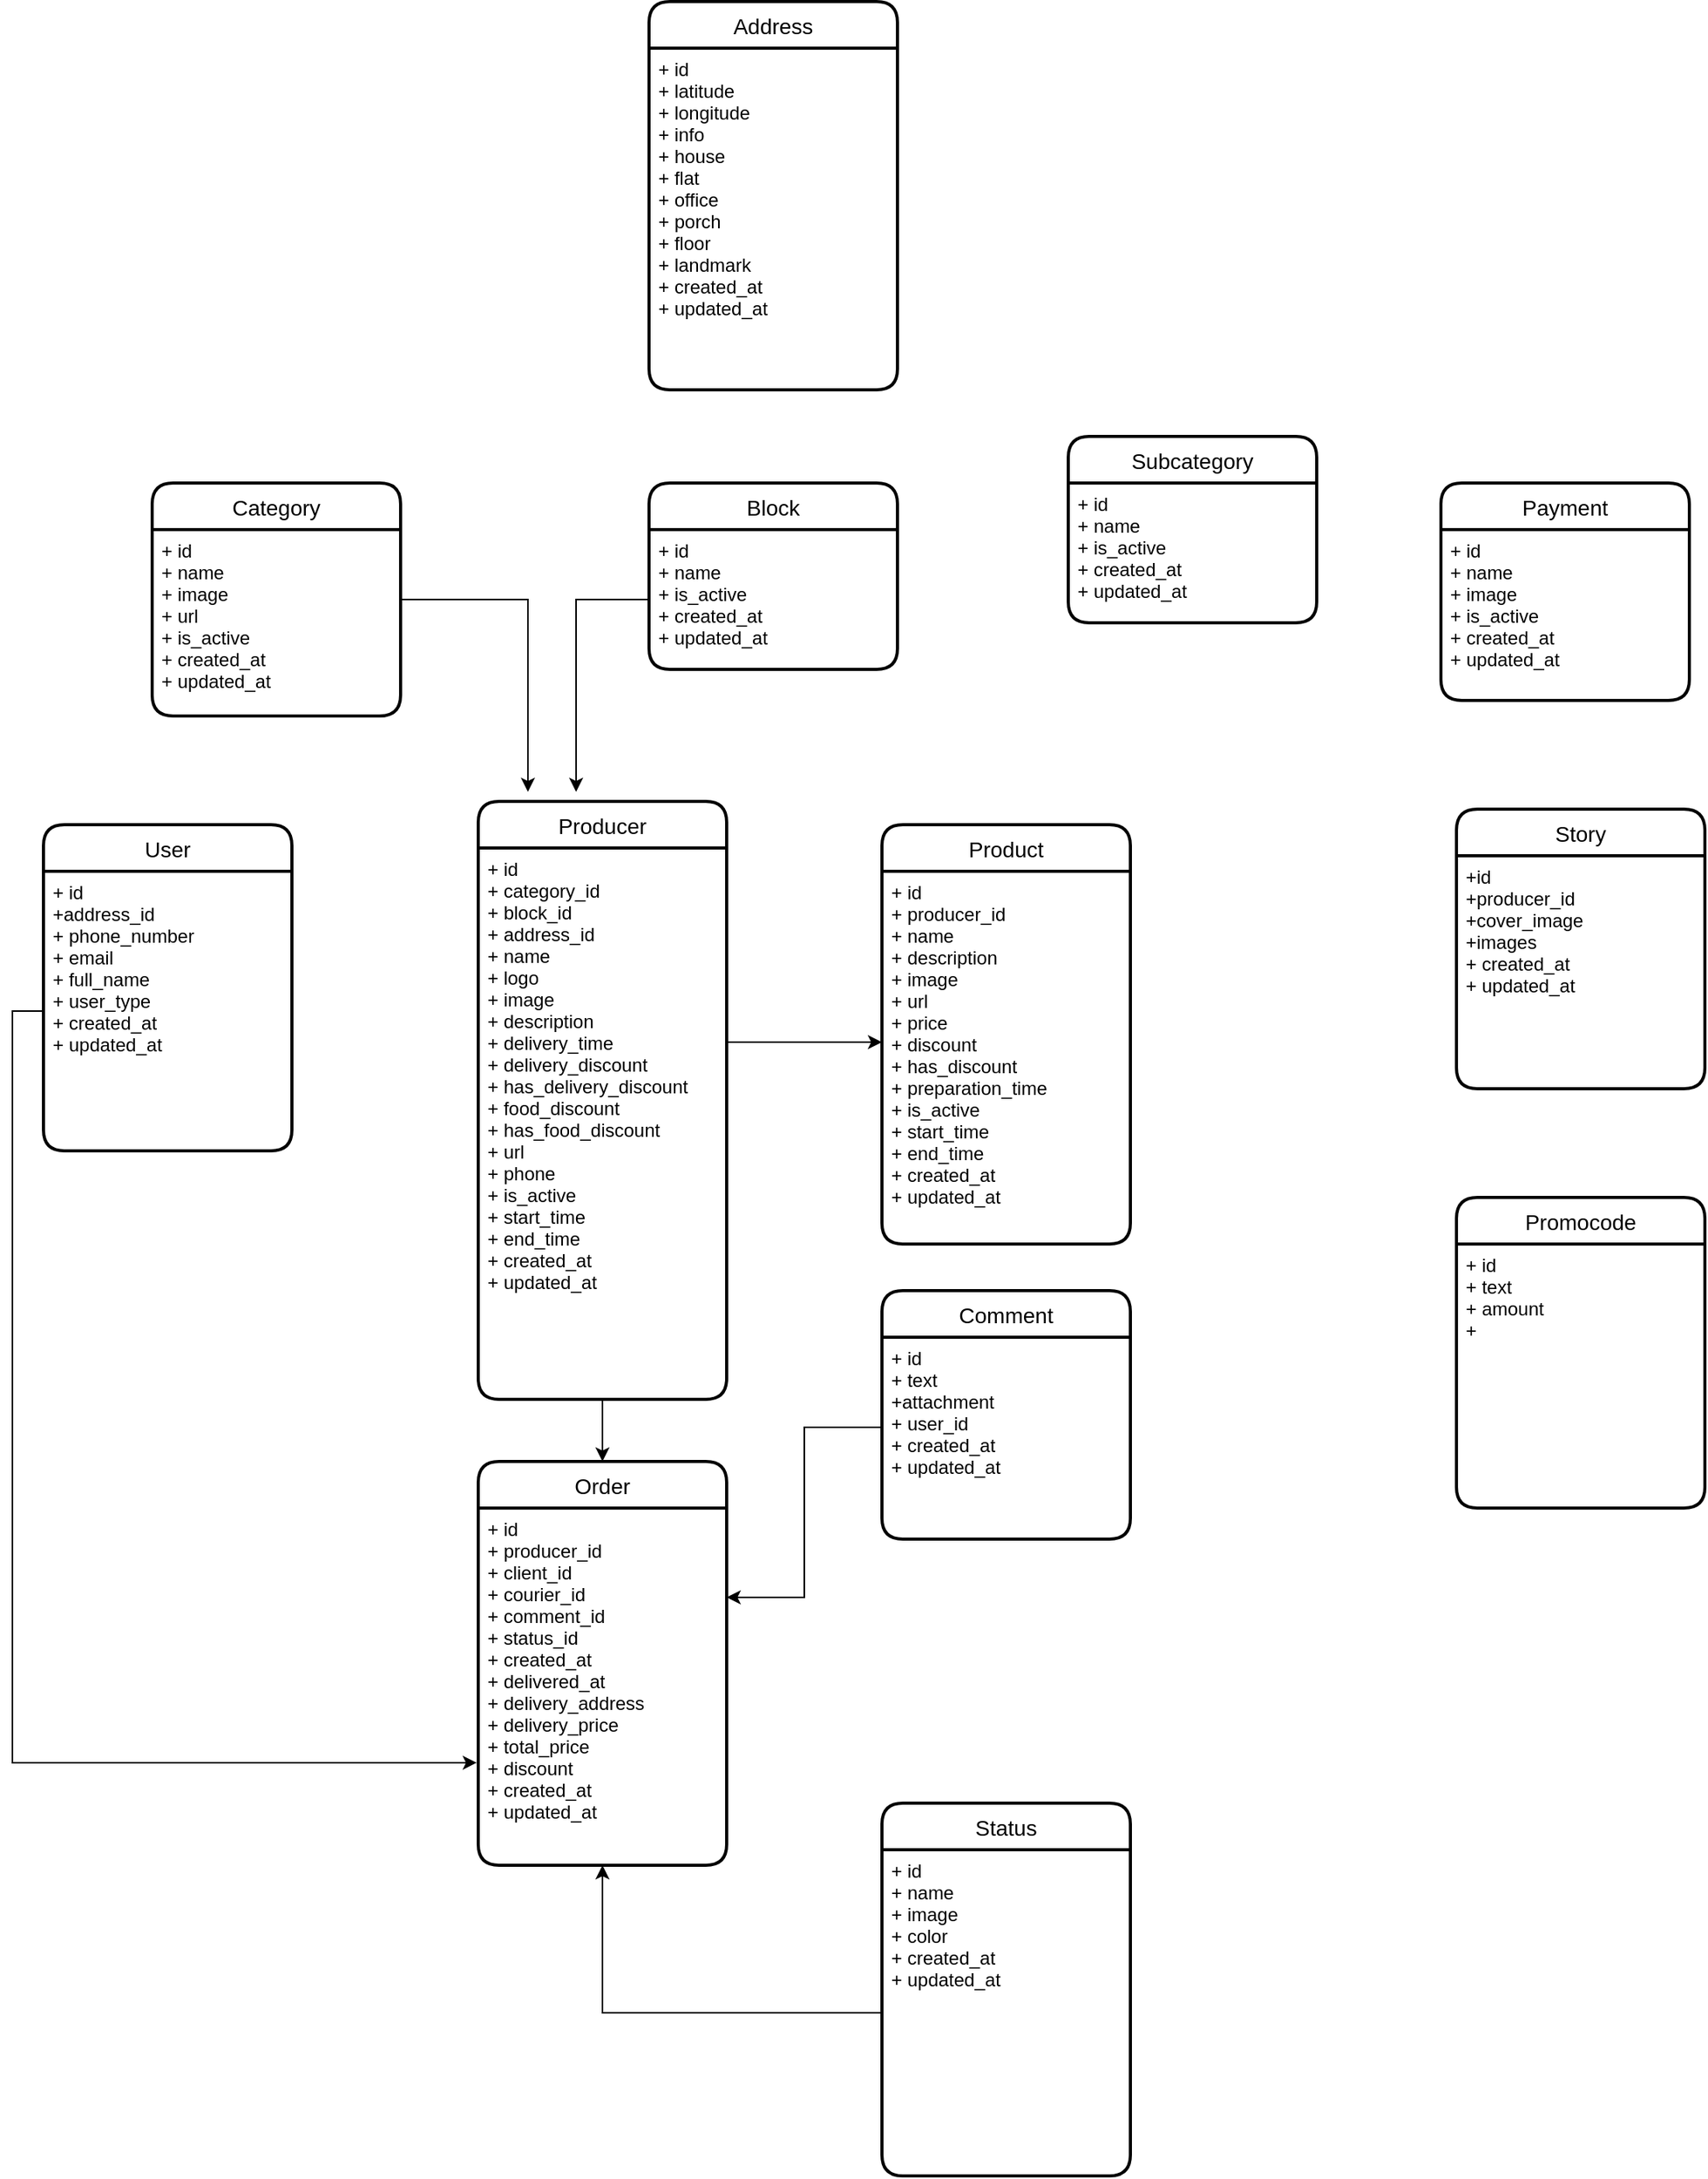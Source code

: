 <mxfile version="14.7.7" type="github">
  <diagram id="nF-A2nRK-dEDCzHfG-Gk" name="Page-1">
    <mxGraphModel dx="1267" dy="1945" grid="1" gridSize="10" guides="1" tooltips="1" connect="1" arrows="1" fold="1" page="1" pageScale="1" pageWidth="850" pageHeight="1100" math="0" shadow="0">
      <root>
        <mxCell id="0" />
        <mxCell id="1" parent="0" />
        <mxCell id="DlSo0oBrCKsOZBYuvurM-24" value="User" style="swimlane;childLayout=stackLayout;horizontal=1;startSize=30;horizontalStack=0;rounded=1;fontSize=14;fontStyle=0;strokeWidth=2;resizeParent=0;resizeLast=1;shadow=0;dashed=0;align=center;" parent="1" vertex="1">
          <mxGeometry x="100" y="420" width="160" height="210" as="geometry" />
        </mxCell>
        <mxCell id="DlSo0oBrCKsOZBYuvurM-25" value="+ id&#xa;+address_id&#xa;+ phone_number&#xa;+ email&#xa;+ full_name&#xa;+ user_type&#xa;+ created_at&#xa;+ updated_at&#xa;&#xa;" style="align=left;strokeColor=none;fillColor=none;spacingLeft=4;fontSize=12;verticalAlign=top;resizable=0;rotatable=0;part=1;" parent="DlSo0oBrCKsOZBYuvurM-24" vertex="1">
          <mxGeometry y="30" width="160" height="180" as="geometry" />
        </mxCell>
        <mxCell id="DlSo0oBrCKsOZBYuvurM-46" style="edgeStyle=orthogonalEdgeStyle;rounded=0;orthogonalLoop=1;jettySize=auto;html=1;entryX=0.5;entryY=0;entryDx=0;entryDy=0;" parent="1" source="DlSo0oBrCKsOZBYuvurM-26" target="DlSo0oBrCKsOZBYuvurM-34" edge="1">
          <mxGeometry relative="1" as="geometry" />
        </mxCell>
        <mxCell id="DlSo0oBrCKsOZBYuvurM-26" value="Producer" style="swimlane;childLayout=stackLayout;horizontal=1;startSize=30;horizontalStack=0;rounded=1;fontSize=14;fontStyle=0;strokeWidth=2;resizeParent=0;resizeLast=1;shadow=0;dashed=0;align=center;" parent="1" vertex="1">
          <mxGeometry x="380" y="405" width="160" height="385" as="geometry" />
        </mxCell>
        <mxCell id="DlSo0oBrCKsOZBYuvurM-27" value="+ id&#xa;+ category_id&#xa;+ block_id&#xa;+ address_id&#xa;+ name&#xa;+ logo&#xa;+ image&#xa;+ description&#xa;+ delivery_time&#xa;+ delivery_discount&#xa;+ has_delivery_discount&#xa;+ food_discount&#xa;+ has_food_discount&#xa;+ url&#xa;+ phone&#xa;+ is_active&#xa;+ start_time&#xa;+ end_time&#xa;+ created_at&#xa;+ updated_at" style="align=left;strokeColor=none;fillColor=none;spacingLeft=4;fontSize=12;verticalAlign=top;resizable=0;rotatable=0;part=1;" parent="DlSo0oBrCKsOZBYuvurM-26" vertex="1">
          <mxGeometry y="30" width="160" height="355" as="geometry" />
        </mxCell>
        <mxCell id="DlSo0oBrCKsOZBYuvurM-29" value="Product" style="swimlane;childLayout=stackLayout;horizontal=1;startSize=30;horizontalStack=0;rounded=1;fontSize=14;fontStyle=0;strokeWidth=2;resizeParent=0;resizeLast=1;shadow=0;dashed=0;align=center;" parent="1" vertex="1">
          <mxGeometry x="640" y="420" width="160" height="270" as="geometry" />
        </mxCell>
        <mxCell id="DlSo0oBrCKsOZBYuvurM-30" value="+ id&#xa;+ producer_id&#xa;+ name&#xa;+ description&#xa;+ image&#xa;+ url&#xa;+ price&#xa;+ discount&#xa;+ has_discount&#xa;+ preparation_time&#xa;+ is_active&#xa;+ start_time&#xa;+ end_time&#xa;+ created_at&#xa;+ updated_at" style="align=left;strokeColor=none;fillColor=none;spacingLeft=4;fontSize=12;verticalAlign=top;resizable=0;rotatable=0;part=1;" parent="DlSo0oBrCKsOZBYuvurM-29" vertex="1">
          <mxGeometry y="30" width="160" height="240" as="geometry" />
        </mxCell>
        <mxCell id="DlSo0oBrCKsOZBYuvurM-31" value="Category" style="swimlane;childLayout=stackLayout;horizontal=1;startSize=30;horizontalStack=0;rounded=1;fontSize=14;fontStyle=0;strokeWidth=2;resizeParent=0;resizeLast=1;shadow=0;dashed=0;align=center;" parent="1" vertex="1">
          <mxGeometry x="170" y="200" width="160" height="150" as="geometry" />
        </mxCell>
        <mxCell id="DlSo0oBrCKsOZBYuvurM-32" value="+ id&#xa;+ name&#xa;+ image&#xa;+ url&#xa;+ is_active&#xa;+ created_at&#xa;+ updated_at" style="align=left;strokeColor=none;fillColor=none;spacingLeft=4;fontSize=12;verticalAlign=top;resizable=0;rotatable=0;part=1;" parent="DlSo0oBrCKsOZBYuvurM-31" vertex="1">
          <mxGeometry y="30" width="160" height="120" as="geometry" />
        </mxCell>
        <mxCell id="DlSo0oBrCKsOZBYuvurM-34" value="Order" style="swimlane;childLayout=stackLayout;horizontal=1;startSize=30;horizontalStack=0;rounded=1;fontSize=14;fontStyle=0;strokeWidth=2;resizeParent=0;resizeLast=1;shadow=0;dashed=0;align=center;" parent="1" vertex="1">
          <mxGeometry x="380" y="830" width="160" height="260" as="geometry" />
        </mxCell>
        <mxCell id="DlSo0oBrCKsOZBYuvurM-35" value="+ id&#xa;+ producer_id&#xa;+ client_id&#xa;+ courier_id&#xa;+ comment_id&#xa;+ status_id&#xa;+ created_at&#xa;+ delivered_at&#xa;+ delivery_address&#xa;+ delivery_price&#xa;+ total_price&#xa;+ discount&#xa;+ created_at&#xa;+ updated_at&#xa;" style="align=left;strokeColor=none;fillColor=none;spacingLeft=4;fontSize=12;verticalAlign=top;resizable=0;rotatable=0;part=1;" parent="DlSo0oBrCKsOZBYuvurM-34" vertex="1">
          <mxGeometry y="30" width="160" height="230" as="geometry" />
        </mxCell>
        <mxCell id="DlSo0oBrCKsOZBYuvurM-36" value="Comment" style="swimlane;childLayout=stackLayout;horizontal=1;startSize=30;horizontalStack=0;rounded=1;fontSize=14;fontStyle=0;strokeWidth=2;resizeParent=0;resizeLast=1;shadow=0;dashed=0;align=center;" parent="1" vertex="1">
          <mxGeometry x="640" y="720" width="160" height="160" as="geometry" />
        </mxCell>
        <mxCell id="DlSo0oBrCKsOZBYuvurM-37" value="+ id&#xa;+ text&#xa;+attachment&#xa;+ user_id&#xa;+ created_at&#xa;+ updated_at&#xa;" style="align=left;strokeColor=none;fillColor=none;spacingLeft=4;fontSize=12;verticalAlign=top;resizable=0;rotatable=0;part=1;" parent="DlSo0oBrCKsOZBYuvurM-36" vertex="1">
          <mxGeometry y="30" width="160" height="130" as="geometry" />
        </mxCell>
        <mxCell id="DlSo0oBrCKsOZBYuvurM-42" style="edgeStyle=orthogonalEdgeStyle;rounded=0;orthogonalLoop=1;jettySize=auto;html=1;exitX=0;exitY=0.5;exitDx=0;exitDy=0;entryX=0.394;entryY=-0.016;entryDx=0;entryDy=0;entryPerimeter=0;" parent="1" source="DlSo0oBrCKsOZBYuvurM-39" target="DlSo0oBrCKsOZBYuvurM-26" edge="1">
          <mxGeometry relative="1" as="geometry">
            <Array as="points">
              <mxPoint x="443" y="275" />
            </Array>
          </mxGeometry>
        </mxCell>
        <mxCell id="DlSo0oBrCKsOZBYuvurM-38" value="Block" style="swimlane;childLayout=stackLayout;horizontal=1;startSize=30;horizontalStack=0;rounded=1;fontSize=14;fontStyle=0;strokeWidth=2;resizeParent=0;resizeLast=1;shadow=0;dashed=0;align=center;" parent="1" vertex="1">
          <mxGeometry x="490" y="200" width="160" height="120" as="geometry" />
        </mxCell>
        <mxCell id="DlSo0oBrCKsOZBYuvurM-39" value="+ id&#xa;+ name&#xa;+ is_active&#xa;+ created_at&#xa;+ updated_at" style="align=left;strokeColor=none;fillColor=none;spacingLeft=4;fontSize=12;verticalAlign=top;resizable=0;rotatable=0;part=1;" parent="DlSo0oBrCKsOZBYuvurM-38" vertex="1">
          <mxGeometry y="30" width="160" height="90" as="geometry" />
        </mxCell>
        <mxCell id="DlSo0oBrCKsOZBYuvurM-41" style="edgeStyle=orthogonalEdgeStyle;rounded=0;orthogonalLoop=1;jettySize=auto;html=1;" parent="1" source="DlSo0oBrCKsOZBYuvurM-27" target="DlSo0oBrCKsOZBYuvurM-30" edge="1">
          <mxGeometry relative="1" as="geometry">
            <Array as="points">
              <mxPoint x="610" y="560" />
              <mxPoint x="610" y="560" />
            </Array>
          </mxGeometry>
        </mxCell>
        <mxCell id="DlSo0oBrCKsOZBYuvurM-43" style="edgeStyle=orthogonalEdgeStyle;rounded=0;orthogonalLoop=1;jettySize=auto;html=1;entryX=1;entryY=0.25;entryDx=0;entryDy=0;" parent="1" source="DlSo0oBrCKsOZBYuvurM-37" target="DlSo0oBrCKsOZBYuvurM-35" edge="1">
          <mxGeometry relative="1" as="geometry">
            <Array as="points">
              <mxPoint x="590" y="808" />
            </Array>
          </mxGeometry>
        </mxCell>
        <mxCell id="DlSo0oBrCKsOZBYuvurM-44" style="edgeStyle=orthogonalEdgeStyle;rounded=0;orthogonalLoop=1;jettySize=auto;html=1;exitX=1;exitY=0.5;exitDx=0;exitDy=0;entryX=0.2;entryY=-0.016;entryDx=0;entryDy=0;entryPerimeter=0;" parent="1" source="DlSo0oBrCKsOZBYuvurM-32" target="DlSo0oBrCKsOZBYuvurM-26" edge="1">
          <mxGeometry relative="1" as="geometry">
            <Array as="points">
              <mxPoint x="412" y="275" />
            </Array>
          </mxGeometry>
        </mxCell>
        <mxCell id="DlSo0oBrCKsOZBYuvurM-45" style="edgeStyle=orthogonalEdgeStyle;rounded=0;orthogonalLoop=1;jettySize=auto;html=1;exitX=0;exitY=0.5;exitDx=0;exitDy=0;entryX=-0.006;entryY=0.713;entryDx=0;entryDy=0;entryPerimeter=0;" parent="1" source="DlSo0oBrCKsOZBYuvurM-25" target="DlSo0oBrCKsOZBYuvurM-35" edge="1">
          <mxGeometry relative="1" as="geometry" />
        </mxCell>
        <mxCell id="DlSo0oBrCKsOZBYuvurM-47" value="Subcategory" style="swimlane;childLayout=stackLayout;horizontal=1;startSize=30;horizontalStack=0;rounded=1;fontSize=14;fontStyle=0;strokeWidth=2;resizeParent=0;resizeLast=1;shadow=0;dashed=0;align=center;" parent="1" vertex="1">
          <mxGeometry x="760" y="170" width="160" height="120" as="geometry" />
        </mxCell>
        <mxCell id="DlSo0oBrCKsOZBYuvurM-48" value="+ id&#xa;+ name&#xa;+ is_active&#xa;+ created_at&#xa;+ updated_at" style="align=left;strokeColor=none;fillColor=none;spacingLeft=4;fontSize=12;verticalAlign=top;resizable=0;rotatable=0;part=1;" parent="DlSo0oBrCKsOZBYuvurM-47" vertex="1">
          <mxGeometry y="30" width="160" height="90" as="geometry" />
        </mxCell>
        <mxCell id="6jyOiGhYjzBCtnfJepvr-3" value="Payment" style="swimlane;childLayout=stackLayout;horizontal=1;startSize=30;horizontalStack=0;rounded=1;fontSize=14;fontStyle=0;strokeWidth=2;resizeParent=0;resizeLast=1;shadow=0;dashed=0;align=center;" parent="1" vertex="1">
          <mxGeometry x="1000" y="200" width="160" height="140" as="geometry" />
        </mxCell>
        <mxCell id="6jyOiGhYjzBCtnfJepvr-4" value="+ id&#xa;+ name&#xa;+ image&#xa;+ is_active&#xa;+ created_at&#xa;+ updated_at" style="align=left;strokeColor=none;fillColor=none;spacingLeft=4;fontSize=12;verticalAlign=top;resizable=0;rotatable=0;part=1;" parent="6jyOiGhYjzBCtnfJepvr-3" vertex="1">
          <mxGeometry y="30" width="160" height="110" as="geometry" />
        </mxCell>
        <mxCell id="ppzXNxre_vXrQzg1xM2E-6" value="Story" style="swimlane;childLayout=stackLayout;horizontal=1;startSize=30;horizontalStack=0;rounded=1;fontSize=14;fontStyle=0;strokeWidth=2;resizeParent=0;resizeLast=1;shadow=0;dashed=0;align=center;" vertex="1" parent="1">
          <mxGeometry x="1010" y="410" width="160" height="180" as="geometry" />
        </mxCell>
        <mxCell id="ppzXNxre_vXrQzg1xM2E-7" value="+id&#xa;+producer_id&#xa;+cover_image&#xa;+images&#xa;+ created_at&#xa;+ updated_at&#xa;" style="align=left;strokeColor=none;fillColor=none;spacingLeft=4;fontSize=12;verticalAlign=top;resizable=0;rotatable=0;part=1;" vertex="1" parent="ppzXNxre_vXrQzg1xM2E-6">
          <mxGeometry y="30" width="160" height="150" as="geometry" />
        </mxCell>
        <mxCell id="ppzXNxre_vXrQzg1xM2E-8" value="Address" style="swimlane;childLayout=stackLayout;horizontal=1;startSize=30;horizontalStack=0;rounded=1;fontSize=14;fontStyle=0;strokeWidth=2;resizeParent=0;resizeLast=1;shadow=0;dashed=0;align=center;" vertex="1" parent="1">
          <mxGeometry x="490" y="-110" width="160" height="250" as="geometry" />
        </mxCell>
        <mxCell id="ppzXNxre_vXrQzg1xM2E-9" value="+ id&#xa;+ latitude&#xa;+ longitude&#xa;+ info&#xa;+ house&#xa;+ flat&#xa;+ office&#xa;+ porch&#xa;+ floor&#xa;+ landmark&#xa;+ created_at&#xa;+ updated_at&#xa;" style="align=left;strokeColor=none;fillColor=none;spacingLeft=4;fontSize=12;verticalAlign=top;resizable=0;rotatable=0;part=1;" vertex="1" parent="ppzXNxre_vXrQzg1xM2E-8">
          <mxGeometry y="30" width="160" height="220" as="geometry" />
        </mxCell>
        <mxCell id="ppzXNxre_vXrQzg1xM2E-10" value="Status" style="swimlane;childLayout=stackLayout;horizontal=1;startSize=30;horizontalStack=0;rounded=1;fontSize=14;fontStyle=0;strokeWidth=2;resizeParent=0;resizeLast=1;shadow=0;dashed=0;align=center;" vertex="1" parent="1">
          <mxGeometry x="640" y="1050" width="160" height="240" as="geometry" />
        </mxCell>
        <mxCell id="ppzXNxre_vXrQzg1xM2E-11" value="+ id&#xa;+ name&#xa;+ image&#xa;+ color&#xa;+ created_at&#xa;+ updated_at&#xa;&#xa;" style="align=left;strokeColor=none;fillColor=none;spacingLeft=4;fontSize=12;verticalAlign=top;resizable=0;rotatable=0;part=1;" vertex="1" parent="ppzXNxre_vXrQzg1xM2E-10">
          <mxGeometry y="30" width="160" height="210" as="geometry" />
        </mxCell>
        <mxCell id="ppzXNxre_vXrQzg1xM2E-12" style="edgeStyle=orthogonalEdgeStyle;rounded=0;orthogonalLoop=1;jettySize=auto;html=1;exitX=0;exitY=0.5;exitDx=0;exitDy=0;entryX=0.5;entryY=1;entryDx=0;entryDy=0;" edge="1" parent="1" source="ppzXNxre_vXrQzg1xM2E-11" target="DlSo0oBrCKsOZBYuvurM-35">
          <mxGeometry relative="1" as="geometry" />
        </mxCell>
        <mxCell id="ppzXNxre_vXrQzg1xM2E-14" value="Promocode" style="swimlane;childLayout=stackLayout;horizontal=1;startSize=30;horizontalStack=0;rounded=1;fontSize=14;fontStyle=0;strokeWidth=2;resizeParent=0;resizeLast=1;shadow=0;dashed=0;align=center;" vertex="1" parent="1">
          <mxGeometry x="1010" y="660" width="160" height="200" as="geometry" />
        </mxCell>
        <mxCell id="ppzXNxre_vXrQzg1xM2E-15" value="+ id&#xa;+ text&#xa;+ amount&#xa;+ " style="align=left;strokeColor=none;fillColor=none;spacingLeft=4;fontSize=12;verticalAlign=top;resizable=0;rotatable=0;part=1;" vertex="1" parent="ppzXNxre_vXrQzg1xM2E-14">
          <mxGeometry y="30" width="160" height="170" as="geometry" />
        </mxCell>
      </root>
    </mxGraphModel>
  </diagram>
</mxfile>
